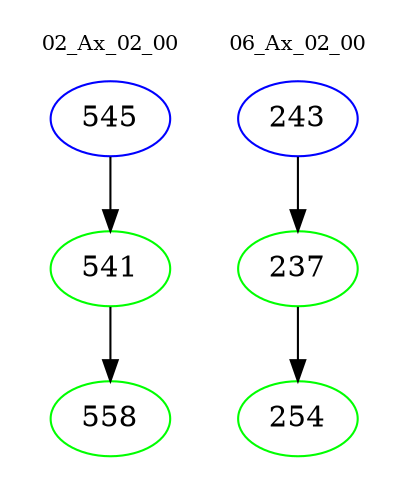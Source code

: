 digraph{
subgraph cluster_0 {
color = white
label = "02_Ax_02_00";
fontsize=10;
T0_545 [label="545", color="blue"]
T0_545 -> T0_541 [color="black"]
T0_541 [label="541", color="green"]
T0_541 -> T0_558 [color="black"]
T0_558 [label="558", color="green"]
}
subgraph cluster_1 {
color = white
label = "06_Ax_02_00";
fontsize=10;
T1_243 [label="243", color="blue"]
T1_243 -> T1_237 [color="black"]
T1_237 [label="237", color="green"]
T1_237 -> T1_254 [color="black"]
T1_254 [label="254", color="green"]
}
}
